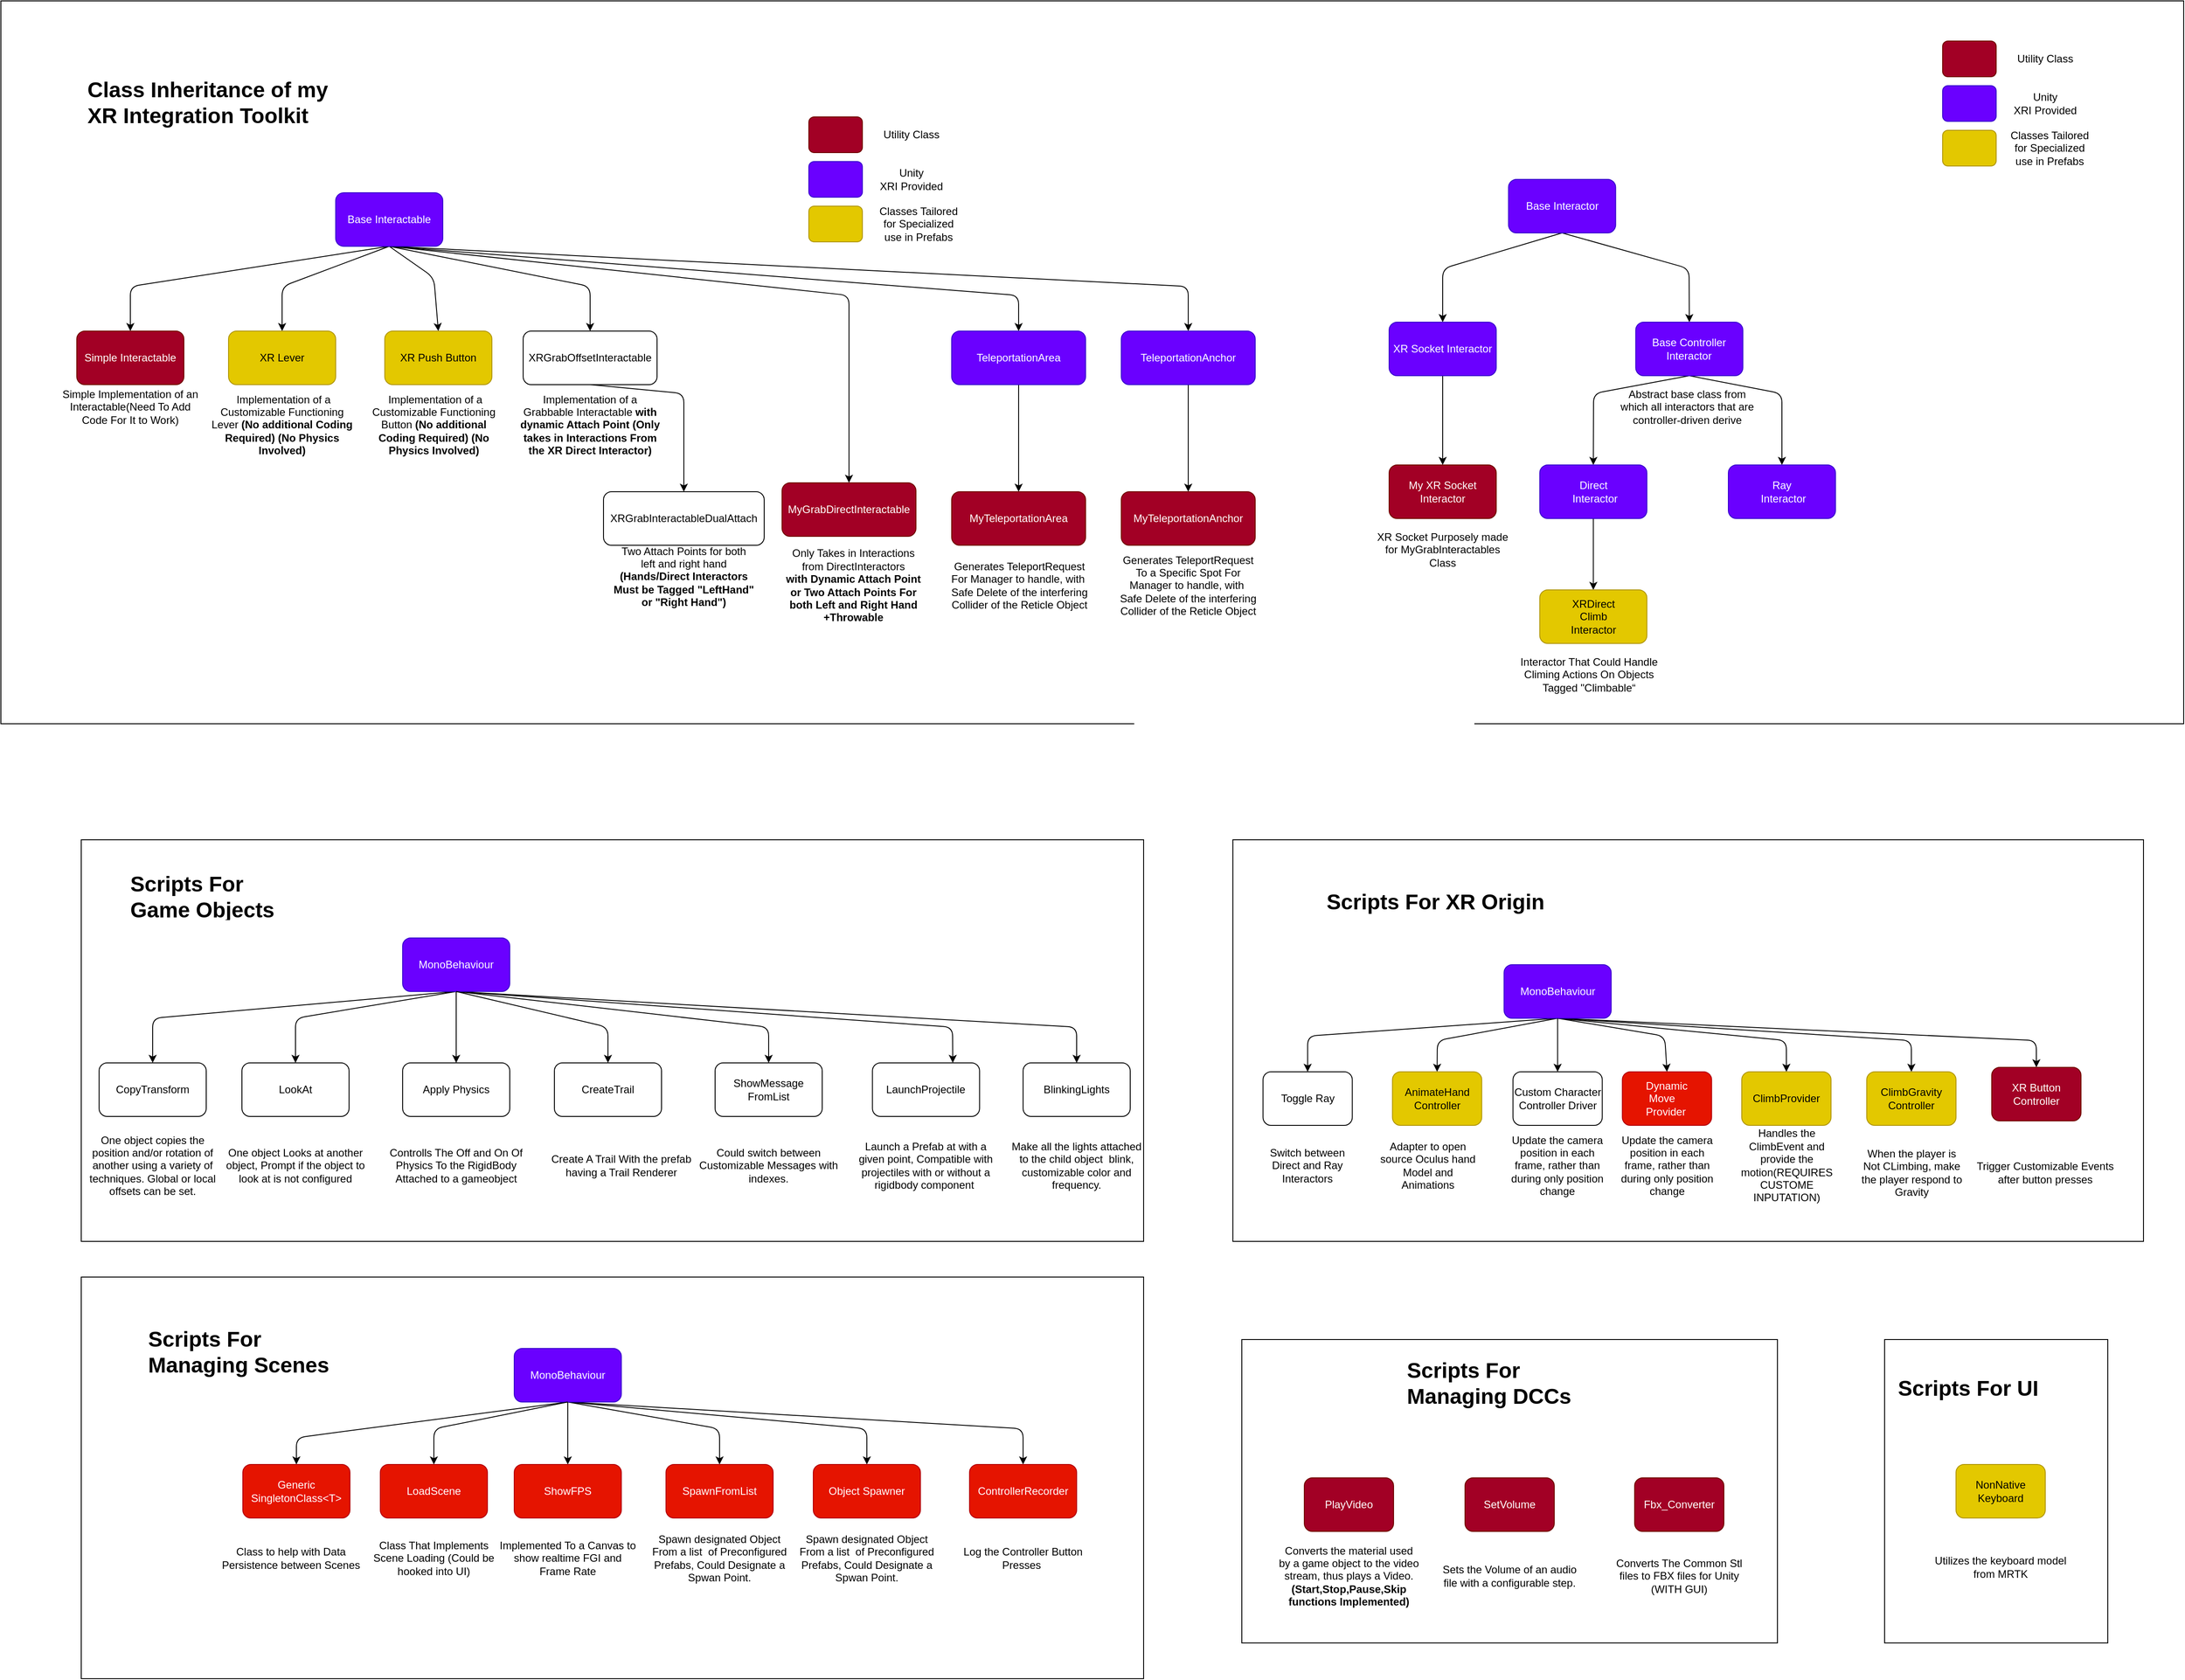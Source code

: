 <mxfile>
    <diagram id="oWx1CMlj1S1pF4CIYpkc" name="Page-1">
        <mxGraphModel dx="3370" dy="2310" grid="1" gridSize="10" guides="1" tooltips="1" connect="1" arrows="1" fold="1" page="1" pageScale="1" pageWidth="2500" pageHeight="2200" math="0" shadow="0">
            <root>
                <mxCell id="0"/>
                <mxCell id="1" parent="0"/>
                <mxCell id="169" value="" style="rounded=0;whiteSpace=wrap;html=1;glass=0;fillStyle=solid;strokeColor=default;fillColor=default;gradientColor=none;gradientDirection=north;" vertex="1" parent="1">
                    <mxGeometry x="130" y="1450" width="1190" height="450" as="geometry"/>
                </mxCell>
                <mxCell id="50" value="" style="rounded=0;whiteSpace=wrap;html=1;glass=0;fillStyle=solid;strokeColor=default;fillColor=default;gradientColor=none;gradientDirection=north;" parent="1" vertex="1">
                    <mxGeometry x="130" y="960" width="1190" height="450" as="geometry"/>
                </mxCell>
                <mxCell id="39" value="" style="rounded=0;whiteSpace=wrap;html=1;glass=0;fillStyle=solid;strokeColor=default;fillColor=default;gradientColor=none;gradientDirection=north;" parent="1" vertex="1">
                    <mxGeometry x="40" y="20" width="2445" height="810" as="geometry"/>
                </mxCell>
                <mxCell id="5" style="edgeStyle=none;html=1;exitX=0.5;exitY=1;exitDx=0;exitDy=0;entryX=0.5;entryY=0;entryDx=0;entryDy=0;" parent="1" source="2" target="3" edge="1">
                    <mxGeometry relative="1" as="geometry">
                        <Array as="points">
                            <mxPoint x="185" y="340"/>
                        </Array>
                    </mxGeometry>
                </mxCell>
                <mxCell id="8" style="edgeStyle=none;html=1;exitX=0.5;exitY=1;exitDx=0;exitDy=0;entryX=0.5;entryY=0;entryDx=0;entryDy=0;" parent="1" source="2" target="6" edge="1">
                    <mxGeometry relative="1" as="geometry">
                        <Array as="points">
                            <mxPoint x="525" y="330"/>
                        </Array>
                    </mxGeometry>
                </mxCell>
                <mxCell id="12" style="edgeStyle=none;html=1;exitX=0.5;exitY=1;exitDx=0;exitDy=0;entryX=0.5;entryY=0;entryDx=0;entryDy=0;" parent="1" source="2" target="9" edge="1">
                    <mxGeometry relative="1" as="geometry">
                        <Array as="points">
                            <mxPoint x="700" y="340"/>
                        </Array>
                    </mxGeometry>
                </mxCell>
                <mxCell id="17" style="edgeStyle=none;html=1;exitX=0.5;exitY=1;exitDx=0;exitDy=0;entryX=0.5;entryY=0;entryDx=0;entryDy=0;" parent="1" source="2" target="16" edge="1">
                    <mxGeometry relative="1" as="geometry">
                        <Array as="points">
                            <mxPoint x="990" y="350"/>
                        </Array>
                    </mxGeometry>
                </mxCell>
                <mxCell id="107" style="edgeStyle=none;html=1;exitX=0.5;exitY=1;exitDx=0;exitDy=0;entryX=0.5;entryY=0;entryDx=0;entryDy=0;" parent="1" source="2" target="106" edge="1">
                    <mxGeometry relative="1" as="geometry">
                        <Array as="points">
                            <mxPoint x="1180" y="350"/>
                        </Array>
                    </mxGeometry>
                </mxCell>
                <mxCell id="109" style="edgeStyle=none;html=1;exitX=0.5;exitY=1;exitDx=0;exitDy=0;entryX=0.5;entryY=0;entryDx=0;entryDy=0;" parent="1" source="2" target="108" edge="1">
                    <mxGeometry relative="1" as="geometry">
                        <Array as="points">
                            <mxPoint x="1370" y="340"/>
                        </Array>
                    </mxGeometry>
                </mxCell>
                <mxCell id="152" style="edgeStyle=none;html=1;exitX=0.5;exitY=1;exitDx=0;exitDy=0;entryX=0.5;entryY=0;entryDx=0;entryDy=0;" parent="1" source="2" target="150" edge="1">
                    <mxGeometry relative="1" as="geometry">
                        <Array as="points">
                            <mxPoint x="355" y="340"/>
                        </Array>
                    </mxGeometry>
                </mxCell>
                <mxCell id="2" value="Base Interactable" style="rounded=1;whiteSpace=wrap;html=1;fillColor=#6a00ff;fontColor=#ffffff;strokeColor=#3700CC;" parent="1" vertex="1">
                    <mxGeometry x="415" y="235" width="120" height="60" as="geometry"/>
                </mxCell>
                <mxCell id="3" value="Simple Interactable" style="rounded=1;whiteSpace=wrap;html=1;fillColor=#a20025;fontColor=#ffffff;strokeColor=#6F0000;" parent="1" vertex="1">
                    <mxGeometry x="125" y="390" width="120" height="60" as="geometry"/>
                </mxCell>
                <mxCell id="4" value="Simple Implementation of an Interactable(Need To Add Code For It to Work)" style="text;html=1;strokeColor=none;fillColor=none;align=center;verticalAlign=middle;whiteSpace=wrap;rounded=0;" parent="1" vertex="1">
                    <mxGeometry x="105" y="450" width="160" height="50" as="geometry"/>
                </mxCell>
                <mxCell id="6" value="XR Push Button" style="rounded=1;whiteSpace=wrap;html=1;fillColor=#e3c800;fontColor=#000000;strokeColor=#B09500;" parent="1" vertex="1">
                    <mxGeometry x="470" y="390" width="120" height="60" as="geometry"/>
                </mxCell>
                <mxCell id="7" value="&amp;nbsp;Implementation of a Customizable Functioning Button&lt;b&gt; (No additional Coding Required) (No Physics Involved)&lt;/b&gt;" style="text;html=1;strokeColor=none;fillColor=none;align=center;verticalAlign=middle;whiteSpace=wrap;rounded=0;" parent="1" vertex="1">
                    <mxGeometry x="445" y="470" width="160" height="50" as="geometry"/>
                </mxCell>
                <mxCell id="14" style="edgeStyle=none;html=1;exitX=0.5;exitY=1;exitDx=0;exitDy=0;entryX=0.5;entryY=0;entryDx=0;entryDy=0;" parent="1" source="9" target="13" edge="1">
                    <mxGeometry relative="1" as="geometry">
                        <Array as="points">
                            <mxPoint x="805" y="460"/>
                        </Array>
                    </mxGeometry>
                </mxCell>
                <mxCell id="9" value="XRGrabOffsetInteractable" style="rounded=1;whiteSpace=wrap;html=1;" parent="1" vertex="1">
                    <mxGeometry x="625" y="390" width="150" height="60" as="geometry"/>
                </mxCell>
                <mxCell id="10" value="Implementation of a Grabbable Interactable &lt;b&gt;with dynamic Attach Point (Only takes in Interactions From the XR Direct Interactor)&lt;/b&gt;" style="text;html=1;strokeColor=none;fillColor=none;align=center;verticalAlign=middle;whiteSpace=wrap;rounded=0;" parent="1" vertex="1">
                    <mxGeometry x="620" y="470" width="160" height="50" as="geometry"/>
                </mxCell>
                <mxCell id="13" value="XRGrabInteractableDualAttach" style="rounded=1;whiteSpace=wrap;html=1;" parent="1" vertex="1">
                    <mxGeometry x="715" y="570" width="180" height="60" as="geometry"/>
                </mxCell>
                <mxCell id="15" value="Two Attach Points for both left and right hand &lt;b&gt;(Hands/Direct Interactors Must be Tagged &quot;LeftHand&quot; or &quot;Right Hand&quot;)&lt;/b&gt;" style="text;html=1;strokeColor=none;fillColor=none;align=center;verticalAlign=middle;whiteSpace=wrap;rounded=0;" parent="1" vertex="1">
                    <mxGeometry x="725" y="640" width="160" height="50" as="geometry"/>
                </mxCell>
                <mxCell id="16" value="MyGrabDirectInteractable" style="rounded=1;whiteSpace=wrap;html=1;fillColor=#a20025;fontColor=#ffffff;strokeColor=#6F0000;" parent="1" vertex="1">
                    <mxGeometry x="915" y="560" width="150" height="60" as="geometry"/>
                </mxCell>
                <mxCell id="18" value="Only Takes in Interactions from DirectInteractors&lt;br&gt;&lt;b&gt;with Dynamic Attach Point or Two Attach Points For both Left and Right Hand +Throwable&lt;/b&gt;" style="text;html=1;strokeColor=none;fillColor=none;align=center;verticalAlign=middle;whiteSpace=wrap;rounded=0;" parent="1" vertex="1">
                    <mxGeometry x="915" y="650" width="160" height="50" as="geometry"/>
                </mxCell>
                <mxCell id="19" value="" style="rounded=1;whiteSpace=wrap;html=1;fillColor=#a20025;fontColor=#ffffff;strokeColor=#6F0000;" parent="1" vertex="1">
                    <mxGeometry x="945" y="150" width="60" height="40" as="geometry"/>
                </mxCell>
                <mxCell id="20" value="Utility Class" style="text;html=1;strokeColor=none;fillColor=none;align=center;verticalAlign=middle;whiteSpace=wrap;rounded=0;" parent="1" vertex="1">
                    <mxGeometry x="1015" y="155" width="90" height="30" as="geometry"/>
                </mxCell>
                <mxCell id="21" value="" style="rounded=1;whiteSpace=wrap;html=1;fillColor=#6a00ff;fontColor=#ffffff;strokeColor=#3700CC;" parent="1" vertex="1">
                    <mxGeometry x="945" y="200" width="60" height="40" as="geometry"/>
                </mxCell>
                <mxCell id="22" value="Unity&lt;br&gt;XRI Provided" style="text;html=1;strokeColor=none;fillColor=none;align=center;verticalAlign=middle;whiteSpace=wrap;rounded=0;glass=0;" parent="1" vertex="1">
                    <mxGeometry x="1015" y="205" width="90" height="30" as="geometry"/>
                </mxCell>
                <mxCell id="23" value="" style="rounded=1;whiteSpace=wrap;html=1;fillColor=#e3c800;fontColor=#000000;strokeColor=#B09500;" parent="1" vertex="1">
                    <mxGeometry x="945" y="250" width="60" height="40" as="geometry"/>
                </mxCell>
                <mxCell id="29" value="&lt;h1&gt;Class Inheritance of my XR Integration Toolkit&lt;/h1&gt;" style="text;html=1;strokeColor=none;fillColor=none;spacing=5;spacingTop=-20;whiteSpace=wrap;overflow=hidden;rounded=0;glass=0;fillStyle=solid;gradientColor=#454545;gradientDirection=north;" parent="1" vertex="1">
                    <mxGeometry x="131.5" y="100" width="298.5" height="70" as="geometry"/>
                </mxCell>
                <mxCell id="36" style="edgeStyle=none;html=1;exitX=0.5;exitY=1;exitDx=0;exitDy=0;entryX=0.5;entryY=0;entryDx=0;entryDy=0;" parent="1" source="31" target="32" edge="1">
                    <mxGeometry relative="1" as="geometry">
                        <Array as="points">
                            <mxPoint x="210" y="1160"/>
                        </Array>
                    </mxGeometry>
                </mxCell>
                <mxCell id="37" style="edgeStyle=none;html=1;exitX=0.5;exitY=1;exitDx=0;exitDy=0;entryX=0.5;entryY=0;entryDx=0;entryDy=0;" parent="1" source="31" target="34" edge="1">
                    <mxGeometry relative="1" as="geometry">
                        <Array as="points">
                            <mxPoint x="370" y="1160"/>
                        </Array>
                    </mxGeometry>
                </mxCell>
                <mxCell id="72" style="edgeStyle=none;html=1;exitX=0.5;exitY=1;exitDx=0;exitDy=0;entryX=0.5;entryY=0;entryDx=0;entryDy=0;" parent="1" source="31" target="70" edge="1">
                    <mxGeometry relative="1" as="geometry">
                        <Array as="points">
                            <mxPoint x="550" y="1170"/>
                        </Array>
                    </mxGeometry>
                </mxCell>
                <mxCell id="122" style="edgeStyle=none;html=1;exitX=0.5;exitY=1;exitDx=0;exitDy=0;entryX=0.5;entryY=0;entryDx=0;entryDy=0;" parent="1" source="31" target="121" edge="1">
                    <mxGeometry relative="1" as="geometry">
                        <Array as="points">
                            <mxPoint x="900" y="1170"/>
                        </Array>
                    </mxGeometry>
                </mxCell>
                <mxCell id="127" style="edgeStyle=none;html=1;exitX=0.5;exitY=1;exitDx=0;exitDy=0;entryX=0.75;entryY=0;entryDx=0;entryDy=0;" parent="1" source="31" target="125" edge="1">
                    <mxGeometry relative="1" as="geometry">
                        <Array as="points">
                            <mxPoint x="1106" y="1170"/>
                        </Array>
                    </mxGeometry>
                </mxCell>
                <mxCell id="147" style="edgeStyle=none;html=1;exitX=0.5;exitY=1;exitDx=0;exitDy=0;entryX=0.5;entryY=0;entryDx=0;entryDy=0;" parent="1" source="31" target="146" edge="1">
                    <mxGeometry relative="1" as="geometry">
                        <Array as="points">
                            <mxPoint x="1245" y="1170"/>
                        </Array>
                    </mxGeometry>
                </mxCell>
                <mxCell id="31" value="MonoBehaviour" style="rounded=1;whiteSpace=wrap;html=1;fillColor=#6a00ff;fontColor=#ffffff;strokeColor=#3700CC;" parent="1" vertex="1">
                    <mxGeometry x="490" y="1070" width="120" height="60" as="geometry"/>
                </mxCell>
                <mxCell id="32" value="CopyTransform" style="rounded=1;whiteSpace=wrap;html=1;glass=0;fillStyle=solid;strokeColor=default;fillColor=default;gradientColor=none;gradientDirection=north;" parent="1" vertex="1">
                    <mxGeometry x="150" y="1210" width="120" height="60" as="geometry"/>
                </mxCell>
                <mxCell id="33" value="One object copies the position and/or rotation of another using a variety of techniques. Global or local offsets can be set." style="text;html=1;strokeColor=none;fillColor=none;align=center;verticalAlign=middle;whiteSpace=wrap;rounded=0;" parent="1" vertex="1">
                    <mxGeometry x="130" y="1290" width="160" height="70" as="geometry"/>
                </mxCell>
                <mxCell id="34" value="LookAt" style="rounded=1;whiteSpace=wrap;html=1;glass=0;fillStyle=solid;strokeColor=default;fillColor=default;gradientColor=none;gradientDirection=north;" parent="1" vertex="1">
                    <mxGeometry x="310" y="1210" width="120" height="60" as="geometry"/>
                </mxCell>
                <mxCell id="35" value="One object Looks at another object, Prompt if the object to look at is not configured" style="text;html=1;strokeColor=none;fillColor=none;align=center;verticalAlign=middle;whiteSpace=wrap;rounded=0;" parent="1" vertex="1">
                    <mxGeometry x="290" y="1290" width="160" height="70" as="geometry"/>
                </mxCell>
                <mxCell id="38" value="&lt;h1&gt;Scripts For Game Objects&lt;/h1&gt;" style="text;html=1;strokeColor=none;fillColor=none;spacing=5;spacingTop=-20;whiteSpace=wrap;overflow=hidden;rounded=0;glass=0;fillStyle=solid;" parent="1" vertex="1">
                    <mxGeometry x="180" y="990" width="190" height="60" as="geometry"/>
                </mxCell>
                <mxCell id="40" value="" style="rounded=0;whiteSpace=wrap;html=1;glass=0;fillStyle=solid;strokeColor=default;fillColor=default;gradientColor=none;gradientDirection=north;" parent="1" vertex="1">
                    <mxGeometry x="1420" y="960" width="1020" height="450" as="geometry"/>
                </mxCell>
                <mxCell id="41" value="&lt;h1&gt;Scripts For XR Origin&lt;/h1&gt;" style="text;html=1;strokeColor=none;fillColor=none;spacing=5;spacingTop=-20;whiteSpace=wrap;overflow=hidden;rounded=0;glass=0;fillStyle=solid;" parent="1" vertex="1">
                    <mxGeometry x="1520" y="1010" width="290" height="60" as="geometry"/>
                </mxCell>
                <mxCell id="48" style="edgeStyle=none;html=1;exitX=0.5;exitY=1;exitDx=0;exitDy=0;entryX=0.5;entryY=0;entryDx=0;entryDy=0;" parent="1" source="42" target="43" edge="1">
                    <mxGeometry relative="1" as="geometry">
                        <Array as="points">
                            <mxPoint x="1503.75" y="1180"/>
                        </Array>
                    </mxGeometry>
                </mxCell>
                <mxCell id="49" style="edgeStyle=none;html=1;exitX=0.5;exitY=1;exitDx=0;exitDy=0;entryX=0.5;entryY=0;entryDx=0;entryDy=0;" parent="1" source="42" target="45" edge="1">
                    <mxGeometry relative="1" as="geometry">
                        <Array as="points">
                            <mxPoint x="1649" y="1185"/>
                        </Array>
                    </mxGeometry>
                </mxCell>
                <mxCell id="64" style="edgeStyle=none;html=1;exitX=0.5;exitY=1;exitDx=0;exitDy=0;entryX=0.5;entryY=0;entryDx=0;entryDy=0;fontColor=#FFFFFF;" parent="1" source="42" target="62" edge="1">
                    <mxGeometry relative="1" as="geometry">
                        <Array as="points">
                            <mxPoint x="1903.75" y="1180"/>
                        </Array>
                    </mxGeometry>
                </mxCell>
                <mxCell id="142" style="edgeStyle=none;html=1;exitX=0.5;exitY=1;exitDx=0;exitDy=0;entryX=0.5;entryY=0;entryDx=0;entryDy=0;" parent="1" source="42" target="140" edge="1">
                    <mxGeometry relative="1" as="geometry">
                        <Array as="points">
                            <mxPoint x="2040" y="1185"/>
                        </Array>
                    </mxGeometry>
                </mxCell>
                <mxCell id="145" style="edgeStyle=none;html=1;exitX=0.5;exitY=1;exitDx=0;exitDy=0;entryX=0.5;entryY=0;entryDx=0;entryDy=0;" parent="1" source="42" target="143" edge="1">
                    <mxGeometry relative="1" as="geometry">
                        <Array as="points">
                            <mxPoint x="2180" y="1185"/>
                        </Array>
                    </mxGeometry>
                </mxCell>
                <mxCell id="158" style="edgeStyle=none;html=1;exitX=0.5;exitY=1;exitDx=0;exitDy=0;entryX=0.5;entryY=0;entryDx=0;entryDy=0;" parent="1" source="42" target="155" edge="1">
                    <mxGeometry relative="1" as="geometry">
                        <Array as="points">
                            <mxPoint x="2320" y="1185"/>
                        </Array>
                    </mxGeometry>
                </mxCell>
                <mxCell id="42" value="MonoBehaviour" style="rounded=1;whiteSpace=wrap;html=1;fillColor=#6a00ff;fontColor=#ffffff;strokeColor=#3700CC;" parent="1" vertex="1">
                    <mxGeometry x="1723.75" y="1100" width="120" height="60" as="geometry"/>
                </mxCell>
                <mxCell id="43" value="Toggle Ray" style="rounded=1;whiteSpace=wrap;html=1;glass=0;fillStyle=solid;strokeColor=default;fillColor=default;gradientColor=none;gradientDirection=north;" parent="1" vertex="1">
                    <mxGeometry x="1453.75" y="1220" width="100" height="60" as="geometry"/>
                </mxCell>
                <mxCell id="44" value="Switch between Direct and Ray Interactors" style="text;html=1;strokeColor=none;fillColor=none;align=center;verticalAlign=middle;whiteSpace=wrap;rounded=0;" parent="1" vertex="1">
                    <mxGeometry x="1446.25" y="1290" width="115" height="70" as="geometry"/>
                </mxCell>
                <mxCell id="45" value="AnimateHand&lt;br&gt;Controller" style="rounded=1;whiteSpace=wrap;html=1;glass=0;fillStyle=solid;strokeColor=#B09500;fillColor=#e3c800;gradientDirection=north;fontColor=#000000;" parent="1" vertex="1">
                    <mxGeometry x="1598.75" y="1220" width="100" height="60" as="geometry"/>
                </mxCell>
                <mxCell id="47" value="Adapter to open source Oculus hand&lt;br&gt;Model and Animations" style="text;html=1;strokeColor=none;fillColor=none;align=center;verticalAlign=middle;whiteSpace=wrap;rounded=0;" parent="1" vertex="1">
                    <mxGeometry x="1581.25" y="1290" width="115" height="70" as="geometry"/>
                </mxCell>
                <mxCell id="51" value="&lt;h1&gt;Scripts For Managing Scenes&lt;/h1&gt;" style="text;html=1;strokeColor=none;fillColor=none;spacing=5;spacingTop=-20;whiteSpace=wrap;overflow=hidden;rounded=0;glass=0;fillStyle=solid;" parent="1" vertex="1">
                    <mxGeometry x="200" y="1500" width="250" height="70" as="geometry"/>
                </mxCell>
                <mxCell id="55" style="edgeStyle=none;html=1;exitX=0.5;exitY=1;exitDx=0;exitDy=0;entryX=0.5;entryY=0;entryDx=0;entryDy=0;" parent="1" source="52" target="53" edge="1">
                    <mxGeometry relative="1" as="geometry">
                        <Array as="points">
                            <mxPoint x="371" y="1630"/>
                        </Array>
                    </mxGeometry>
                </mxCell>
                <mxCell id="89" style="edgeStyle=none;html=1;exitX=0.5;exitY=1;exitDx=0;exitDy=0;entryX=0.5;entryY=0;entryDx=0;entryDy=0;" parent="1" source="52" target="87" edge="1">
                    <mxGeometry relative="1" as="geometry">
                        <Array as="points">
                            <mxPoint x="675" y="1620"/>
                        </Array>
                    </mxGeometry>
                </mxCell>
                <mxCell id="119" style="edgeStyle=none;html=1;exitX=0.5;exitY=1;exitDx=0;exitDy=0;entryX=0.5;entryY=0;entryDx=0;entryDy=0;" parent="1" source="52" target="117" edge="1">
                    <mxGeometry relative="1" as="geometry">
                        <Array as="points">
                            <mxPoint x="845" y="1620"/>
                        </Array>
                    </mxGeometry>
                </mxCell>
                <mxCell id="138" style="edgeStyle=none;html=1;exitX=0.5;exitY=1;exitDx=0;exitDy=0;entryX=0.5;entryY=0;entryDx=0;entryDy=0;" parent="1" source="52" target="137" edge="1">
                    <mxGeometry relative="1" as="geometry">
                        <Array as="points">
                            <mxPoint x="1010" y="1620"/>
                        </Array>
                    </mxGeometry>
                </mxCell>
                <mxCell id="160" style="edgeStyle=none;html=1;exitX=0.5;exitY=1;exitDx=0;exitDy=0;entryX=0.5;entryY=0;entryDx=0;entryDy=0;" parent="1" source="52" target="159" edge="1">
                    <mxGeometry relative="1" as="geometry">
                        <Array as="points">
                            <mxPoint x="1185" y="1620"/>
                        </Array>
                    </mxGeometry>
                </mxCell>
                <mxCell id="52" value="MonoBehaviour" style="rounded=1;whiteSpace=wrap;html=1;fillColor=#6a00ff;fontColor=#ffffff;strokeColor=#3700CC;" parent="1" vertex="1">
                    <mxGeometry x="615" y="1530" width="120" height="60" as="geometry"/>
                </mxCell>
                <mxCell id="53" value="Generic&lt;br&gt;SingletonClass&amp;lt;T&amp;gt;" style="rounded=1;whiteSpace=wrap;html=1;glass=0;fillStyle=solid;strokeColor=#B20000;fillColor=#e51400;gradientDirection=north;fontColor=#ffffff;" parent="1" vertex="1">
                    <mxGeometry x="311" y="1660" width="120" height="60" as="geometry"/>
                </mxCell>
                <mxCell id="54" value="Class to help with Data Persistence between Scenes" style="text;html=1;strokeColor=none;fillColor=none;align=center;verticalAlign=middle;whiteSpace=wrap;rounded=0;" parent="1" vertex="1">
                    <mxGeometry x="285" y="1730" width="160" height="70" as="geometry"/>
                </mxCell>
                <mxCell id="59" style="edgeStyle=none;html=1;entryX=0.5;entryY=0;entryDx=0;entryDy=0;exitX=0.5;exitY=1;exitDx=0;exitDy=0;" parent="1" source="42" edge="1">
                    <mxGeometry relative="1" as="geometry">
                        <mxPoint x="1653.75" y="1160" as="sourcePoint"/>
                        <mxPoint x="1783.75" y="1220.0" as="targetPoint"/>
                        <Array as="points">
                            <mxPoint x="1783.75" y="1180"/>
                        </Array>
                    </mxGeometry>
                </mxCell>
                <mxCell id="61" value="Update the camera position in each frame, rather than during only position change" style="text;html=1;strokeColor=none;fillColor=none;align=center;verticalAlign=middle;whiteSpace=wrap;rounded=0;" parent="1" vertex="1">
                    <mxGeometry x="1726.25" y="1290" width="115" height="70" as="geometry"/>
                </mxCell>
                <mxCell id="62" value="&lt;div style=&quot;text-align: left;&quot;&gt;&lt;span style=&quot;background-color: initial;&quot;&gt;&lt;font color=&quot;#ffffff&quot;&gt;Dynamic&lt;/font&gt;&lt;/span&gt;&lt;/div&gt;&lt;div style=&quot;text-align: left;&quot;&gt;&lt;span style=&quot;background-color: initial;&quot;&gt;&lt;font color=&quot;#ffffff&quot;&gt;&amp;nbsp;Move&amp;nbsp;&lt;/font&gt;&lt;/span&gt;&lt;/div&gt;&lt;div style=&quot;text-align: left;&quot;&gt;&lt;span style=&quot;background-color: initial;&quot;&gt;&lt;font color=&quot;#ffffff&quot;&gt;Provider&lt;/font&gt;&lt;/span&gt;&lt;/div&gt;" style="rounded=1;whiteSpace=wrap;html=1;glass=0;fillStyle=solid;strokeColor=#B20000;fillColor=#e51400;gradientDirection=north;fontColor=#ffffff;" parent="1" vertex="1">
                    <mxGeometry x="1856.25" y="1220" width="100" height="60" as="geometry"/>
                </mxCell>
                <mxCell id="63" value="Update the camera position in each frame, rather than during only position change" style="text;html=1;strokeColor=none;fillColor=none;align=center;verticalAlign=middle;whiteSpace=wrap;rounded=0;" parent="1" vertex="1">
                    <mxGeometry x="1848.75" y="1290" width="115" height="70" as="geometry"/>
                </mxCell>
                <mxCell id="65" value="Custom Character&lt;br&gt;Controller Driver" style="rounded=1;whiteSpace=wrap;html=1;glass=0;fillStyle=solid;strokeColor=default;fillColor=default;gradientColor=none;gradientDirection=north;" parent="1" vertex="1">
                    <mxGeometry x="1733.75" y="1220" width="100" height="60" as="geometry"/>
                </mxCell>
                <mxCell id="67" value="LoadScene" style="rounded=1;whiteSpace=wrap;html=1;glass=0;fillStyle=solid;strokeColor=#B20000;fillColor=#e51400;gradientDirection=north;fontColor=#ffffff;" parent="1" vertex="1">
                    <mxGeometry x="465" y="1660" width="120" height="60" as="geometry"/>
                </mxCell>
                <mxCell id="68" style="edgeStyle=none;html=1;exitX=0.5;exitY=1;exitDx=0;exitDy=0;entryX=0.5;entryY=0;entryDx=0;entryDy=0;" parent="1" source="52" target="67" edge="1">
                    <mxGeometry relative="1" as="geometry">
                        <Array as="points">
                            <mxPoint x="525" y="1620"/>
                        </Array>
                        <mxPoint x="355" y="1610" as="sourcePoint"/>
                        <mxPoint x="255" y="1670" as="targetPoint"/>
                    </mxGeometry>
                </mxCell>
                <mxCell id="69" value="Class That Implements Scene Loading (Could be hooked into UI)" style="text;html=1;strokeColor=none;fillColor=none;align=center;verticalAlign=middle;whiteSpace=wrap;rounded=0;" parent="1" vertex="1">
                    <mxGeometry x="445" y="1730" width="160" height="70" as="geometry"/>
                </mxCell>
                <mxCell id="70" value="Apply Physics" style="rounded=1;whiteSpace=wrap;html=1;glass=0;fillStyle=solid;strokeColor=default;fillColor=default;gradientColor=none;gradientDirection=north;" parent="1" vertex="1">
                    <mxGeometry x="490" y="1210" width="120" height="60" as="geometry"/>
                </mxCell>
                <mxCell id="73" value="Controlls The Off and On Of Physics To the RigidBody Attached to a gameobject" style="text;html=1;strokeColor=none;fillColor=none;align=center;verticalAlign=middle;whiteSpace=wrap;rounded=0;" parent="1" vertex="1">
                    <mxGeometry x="470.0" y="1290" width="160" height="70" as="geometry"/>
                </mxCell>
                <mxCell id="74" value="CreateTrail" style="rounded=1;whiteSpace=wrap;html=1;glass=0;fillStyle=solid;strokeColor=default;fillColor=default;gradientColor=none;gradientDirection=north;" parent="1" vertex="1">
                    <mxGeometry x="660" y="1210" width="120" height="60" as="geometry"/>
                </mxCell>
                <mxCell id="75" value="Create A Trail With the prefab having a Trail Renderer" style="text;html=1;strokeColor=none;fillColor=none;align=center;verticalAlign=middle;whiteSpace=wrap;rounded=0;" parent="1" vertex="1">
                    <mxGeometry x="655.0" y="1290" width="160" height="70" as="geometry"/>
                </mxCell>
                <mxCell id="76" style="edgeStyle=none;html=1;exitX=0.5;exitY=1;exitDx=0;exitDy=0;entryX=0.5;entryY=0;entryDx=0;entryDy=0;" parent="1" source="31" target="74" edge="1">
                    <mxGeometry relative="1" as="geometry">
                        <mxPoint x="300" y="1150" as="sourcePoint"/>
                        <mxPoint x="560" y="1220" as="targetPoint"/>
                        <Array as="points">
                            <mxPoint x="720" y="1170"/>
                        </Array>
                    </mxGeometry>
                </mxCell>
                <mxCell id="87" value="ShowFPS" style="rounded=1;whiteSpace=wrap;html=1;glass=0;fillStyle=solid;strokeColor=#B20000;fillColor=#e51400;gradientDirection=north;fontColor=#ffffff;" parent="1" vertex="1">
                    <mxGeometry x="615" y="1660" width="120" height="60" as="geometry"/>
                </mxCell>
                <mxCell id="88" value="Implemented To a Canvas to show realtime FGI and Frame Rate" style="text;html=1;strokeColor=none;fillColor=none;align=center;verticalAlign=middle;whiteSpace=wrap;rounded=0;" parent="1" vertex="1">
                    <mxGeometry x="595" y="1730" width="160" height="70" as="geometry"/>
                </mxCell>
                <mxCell id="92" style="edgeStyle=none;html=1;exitX=0.5;exitY=1;exitDx=0;exitDy=0;entryX=0.5;entryY=0;entryDx=0;entryDy=0;" parent="1" source="90" target="91" edge="1">
                    <mxGeometry relative="1" as="geometry">
                        <Array as="points">
                            <mxPoint x="1655" y="320"/>
                        </Array>
                    </mxGeometry>
                </mxCell>
                <mxCell id="96" style="edgeStyle=none;html=1;exitX=0.5;exitY=1;exitDx=0;exitDy=0;" parent="1" source="90" edge="1">
                    <mxGeometry relative="1" as="geometry">
                        <mxPoint x="1931.286" y="380" as="targetPoint"/>
                        <Array as="points">
                            <mxPoint x="1931" y="320"/>
                        </Array>
                    </mxGeometry>
                </mxCell>
                <mxCell id="90" value="Base Interactor" style="rounded=1;whiteSpace=wrap;html=1;fillColor=#6a00ff;fontColor=#ffffff;strokeColor=#3700CC;" parent="1" vertex="1">
                    <mxGeometry x="1728.75" y="220" width="120" height="60" as="geometry"/>
                </mxCell>
                <mxCell id="95" style="edgeStyle=none;html=1;exitX=0.5;exitY=1;exitDx=0;exitDy=0;entryX=0.5;entryY=0;entryDx=0;entryDy=0;" parent="1" source="91" target="94" edge="1">
                    <mxGeometry relative="1" as="geometry"/>
                </mxCell>
                <mxCell id="91" value="XR Socket Interactor" style="rounded=1;whiteSpace=wrap;html=1;fillColor=#6a00ff;fontColor=#ffffff;strokeColor=#3700CC;" parent="1" vertex="1">
                    <mxGeometry x="1595" y="380" width="120" height="60" as="geometry"/>
                </mxCell>
                <mxCell id="93" value="XR Socket Purposely made for MyGrabInteractables Class" style="text;html=1;strokeColor=none;fillColor=none;align=center;verticalAlign=middle;whiteSpace=wrap;rounded=0;" parent="1" vertex="1">
                    <mxGeometry x="1575" y="610" width="160" height="50" as="geometry"/>
                </mxCell>
                <mxCell id="94" value="My XR Socket Interactor" style="rounded=1;whiteSpace=wrap;html=1;fillColor=#a20025;fontColor=#ffffff;strokeColor=#6F0000;" parent="1" vertex="1">
                    <mxGeometry x="1595" y="540" width="120" height="60" as="geometry"/>
                </mxCell>
                <mxCell id="101" style="edgeStyle=none;html=1;exitX=0.5;exitY=1;exitDx=0;exitDy=0;entryX=0.5;entryY=0;entryDx=0;entryDy=0;" parent="1" source="97" target="99" edge="1">
                    <mxGeometry relative="1" as="geometry">
                        <Array as="points">
                            <mxPoint x="1824" y="460"/>
                        </Array>
                    </mxGeometry>
                </mxCell>
                <mxCell id="102" style="edgeStyle=none;html=1;exitX=0.5;exitY=1;exitDx=0;exitDy=0;entryX=0.5;entryY=0;entryDx=0;entryDy=0;" parent="1" source="97" target="100" edge="1">
                    <mxGeometry relative="1" as="geometry">
                        <Array as="points">
                            <mxPoint x="2035" y="460"/>
                        </Array>
                    </mxGeometry>
                </mxCell>
                <mxCell id="97" value="Base Controller Interactor" style="rounded=1;whiteSpace=wrap;html=1;fillColor=#6a00ff;fontColor=#ffffff;strokeColor=#3700CC;" parent="1" vertex="1">
                    <mxGeometry x="1871.25" y="380" width="120" height="60" as="geometry"/>
                </mxCell>
                <mxCell id="98" value="Abstract base class from which all interactors that are controller-driven derive" style="text;html=1;strokeColor=none;fillColor=none;align=center;verticalAlign=middle;whiteSpace=wrap;rounded=0;" parent="1" vertex="1">
                    <mxGeometry x="1848.75" y="450" width="160" height="50" as="geometry"/>
                </mxCell>
                <mxCell id="104" style="edgeStyle=none;html=1;exitX=0.5;exitY=1;exitDx=0;exitDy=0;entryX=0.5;entryY=0;entryDx=0;entryDy=0;" parent="1" source="99" target="103" edge="1">
                    <mxGeometry relative="1" as="geometry"/>
                </mxCell>
                <mxCell id="99" value="Direct&lt;br&gt;&amp;nbsp;Interactor" style="rounded=1;whiteSpace=wrap;html=1;fillColor=#6a00ff;fontColor=#ffffff;strokeColor=#3700CC;" parent="1" vertex="1">
                    <mxGeometry x="1763.75" y="540" width="120" height="60" as="geometry"/>
                </mxCell>
                <mxCell id="100" value="Ray&lt;br&gt;&amp;nbsp;Interactor" style="rounded=1;whiteSpace=wrap;html=1;fillColor=#6a00ff;fontColor=#ffffff;strokeColor=#3700CC;" parent="1" vertex="1">
                    <mxGeometry x="1975" y="540" width="120" height="60" as="geometry"/>
                </mxCell>
                <mxCell id="103" value="XRDirect&lt;br&gt;Climb&lt;br&gt;Interactor" style="rounded=1;whiteSpace=wrap;html=1;fillColor=#e3c800;fontColor=#000000;strokeColor=#B09500;" parent="1" vertex="1">
                    <mxGeometry x="1763.75" y="680" width="120" height="60" as="geometry"/>
                </mxCell>
                <mxCell id="105" value="Interactor That Could Handle Climing Actions On Objects Tagged &quot;Climbable“" style="text;html=1;strokeColor=none;fillColor=none;align=center;verticalAlign=middle;whiteSpace=wrap;rounded=0;" parent="1" vertex="1">
                    <mxGeometry x="1738.75" y="740" width="160" height="70" as="geometry"/>
                </mxCell>
                <mxCell id="113" style="edgeStyle=none;html=1;exitX=0.5;exitY=1;exitDx=0;exitDy=0;" parent="1" source="106" target="111" edge="1">
                    <mxGeometry relative="1" as="geometry"/>
                </mxCell>
                <mxCell id="106" value="TeleportationArea" style="rounded=1;whiteSpace=wrap;html=1;fillColor=#6a00ff;fontColor=#ffffff;strokeColor=#3700CC;" parent="1" vertex="1">
                    <mxGeometry x="1105" y="390" width="150" height="60" as="geometry"/>
                </mxCell>
                <mxCell id="114" style="edgeStyle=none;html=1;exitX=0.5;exitY=1;exitDx=0;exitDy=0;entryX=0.5;entryY=0;entryDx=0;entryDy=0;" parent="1" source="108" target="112" edge="1">
                    <mxGeometry relative="1" as="geometry"/>
                </mxCell>
                <mxCell id="108" value="TeleportationAnchor" style="rounded=1;whiteSpace=wrap;html=1;fillColor=#6a00ff;fontColor=#ffffff;strokeColor=#3700CC;" parent="1" vertex="1">
                    <mxGeometry x="1295" y="390" width="150" height="60" as="geometry"/>
                </mxCell>
                <mxCell id="111" value="MyTeleportationArea" style="rounded=1;whiteSpace=wrap;html=1;fillColor=#a20025;fontColor=#ffffff;strokeColor=#6F0000;" parent="1" vertex="1">
                    <mxGeometry x="1105" y="570" width="150" height="60" as="geometry"/>
                </mxCell>
                <mxCell id="112" value="MyTeleportationAnchor" style="rounded=1;whiteSpace=wrap;html=1;fillColor=#a20025;fontColor=#ffffff;strokeColor=#6F0000;" parent="1" vertex="1">
                    <mxGeometry x="1295" y="570" width="150" height="60" as="geometry"/>
                </mxCell>
                <mxCell id="115" value="Generates TeleportRequest For Manager to handle, with&amp;nbsp; Safe Delete of the interfering Collider of the Reticle Object" style="text;html=1;strokeColor=none;fillColor=none;align=center;verticalAlign=middle;whiteSpace=wrap;rounded=0;" parent="1" vertex="1">
                    <mxGeometry x="1101.25" y="650" width="160" height="50" as="geometry"/>
                </mxCell>
                <mxCell id="116" value="Generates TeleportRequest To a Specific Spot For Manager to handle, with&amp;nbsp; Safe Delete of the interfering Collider of the Reticle Object" style="text;html=1;strokeColor=none;fillColor=none;align=center;verticalAlign=middle;whiteSpace=wrap;rounded=0;" parent="1" vertex="1">
                    <mxGeometry x="1290" y="650" width="160" height="50" as="geometry"/>
                </mxCell>
                <mxCell id="117" value="SpawnFromList" style="rounded=1;whiteSpace=wrap;html=1;glass=0;fillStyle=solid;strokeColor=#B20000;fillColor=#e51400;gradientDirection=north;fontColor=#ffffff;" parent="1" vertex="1">
                    <mxGeometry x="785" y="1660" width="120" height="60" as="geometry"/>
                </mxCell>
                <mxCell id="120" value="Spawn designated Object From a list&amp;nbsp; of Preconfigured Prefabs, Could Designate a Spwan Point." style="text;html=1;strokeColor=none;fillColor=none;align=center;verticalAlign=middle;whiteSpace=wrap;rounded=0;" parent="1" vertex="1">
                    <mxGeometry x="765" y="1730" width="160" height="70" as="geometry"/>
                </mxCell>
                <mxCell id="121" value="ShowMessage&lt;br&gt;FromList" style="rounded=1;whiteSpace=wrap;html=1;glass=0;fillStyle=solid;strokeColor=default;fillColor=default;gradientColor=none;gradientDirection=north;" parent="1" vertex="1">
                    <mxGeometry x="840" y="1210" width="120" height="60" as="geometry"/>
                </mxCell>
                <mxCell id="123" value="Could switch between Customizable Messages with indexes." style="text;html=1;strokeColor=none;fillColor=none;align=center;verticalAlign=middle;whiteSpace=wrap;rounded=0;" parent="1" vertex="1">
                    <mxGeometry x="820.0" y="1290" width="160" height="70" as="geometry"/>
                </mxCell>
                <mxCell id="125" value="LaunchProjectile" style="rounded=1;whiteSpace=wrap;html=1;glass=0;fillStyle=solid;strokeColor=default;fillColor=default;gradientColor=none;gradientDirection=north;" parent="1" vertex="1">
                    <mxGeometry x="1016.25" y="1210" width="120" height="60" as="geometry"/>
                </mxCell>
                <mxCell id="126" value="Launch a Prefab at with a given point, Compatible with projectiles with or without a rigidbody component&amp;nbsp;" style="text;html=1;strokeColor=none;fillColor=none;align=center;verticalAlign=middle;whiteSpace=wrap;rounded=0;" parent="1" vertex="1">
                    <mxGeometry x="996.25" y="1290" width="160" height="70" as="geometry"/>
                </mxCell>
                <mxCell id="128" value="" style="rounded=0;whiteSpace=wrap;html=1;glass=0;fillStyle=solid;strokeColor=default;fillColor=default;gradientColor=none;gradientDirection=north;" parent="1" vertex="1">
                    <mxGeometry x="1430" y="1520" width="600" height="340" as="geometry"/>
                </mxCell>
                <mxCell id="131" value="&lt;h1&gt;Scripts For Managing DCCs&lt;/h1&gt;" style="text;html=1;strokeColor=none;fillColor=none;spacing=5;spacingTop=-20;whiteSpace=wrap;overflow=hidden;rounded=0;glass=0;fillStyle=solid;" parent="1" vertex="1">
                    <mxGeometry x="1610" y="1535" width="240" height="75" as="geometry"/>
                </mxCell>
                <mxCell id="133" value="PlayVideo" style="rounded=1;whiteSpace=wrap;html=1;glass=0;fillStyle=solid;strokeColor=#6F0000;fillColor=#a20025;gradientDirection=north;fontColor=#ffffff;" parent="1" vertex="1">
                    <mxGeometry x="1500" y="1675" width="100" height="60" as="geometry"/>
                </mxCell>
                <mxCell id="134" value="Converts the material used by a game object to the video stream, thus plays a Video. &lt;b&gt;(Start,Stop,Pause,Skip functions Implemented)&lt;/b&gt;" style="text;html=1;strokeColor=none;fillColor=none;align=center;verticalAlign=middle;whiteSpace=wrap;rounded=0;" parent="1" vertex="1">
                    <mxGeometry x="1470" y="1760" width="160" height="50" as="geometry"/>
                </mxCell>
                <mxCell id="135" value="SetVolume" style="rounded=1;whiteSpace=wrap;html=1;glass=0;fillStyle=solid;strokeColor=#6F0000;fillColor=#a20025;gradientDirection=north;fontColor=#ffffff;" parent="1" vertex="1">
                    <mxGeometry x="1680" y="1675" width="100" height="60" as="geometry"/>
                </mxCell>
                <mxCell id="136" value="Sets the Volume of an audio file with a configurable step." style="text;html=1;strokeColor=none;fillColor=none;align=center;verticalAlign=middle;whiteSpace=wrap;rounded=0;" parent="1" vertex="1">
                    <mxGeometry x="1650" y="1760" width="160" height="50" as="geometry"/>
                </mxCell>
                <mxCell id="137" value="Object Spawner" style="rounded=1;whiteSpace=wrap;html=1;glass=0;fillStyle=solid;strokeColor=#B20000;fillColor=#e51400;gradientDirection=north;fontColor=#ffffff;" parent="1" vertex="1">
                    <mxGeometry x="950" y="1660" width="120" height="60" as="geometry"/>
                </mxCell>
                <mxCell id="139" value="Spawn designated Object From a list&amp;nbsp; of Preconfigured Prefabs, Could Designate a Spwan Point." style="text;html=1;strokeColor=none;fillColor=none;align=center;verticalAlign=middle;whiteSpace=wrap;rounded=0;" parent="1" vertex="1">
                    <mxGeometry x="930" y="1730" width="160" height="70" as="geometry"/>
                </mxCell>
                <mxCell id="140" value="ClimbProvider" style="rounded=1;whiteSpace=wrap;html=1;glass=0;fillStyle=solid;strokeColor=#B09500;fillColor=#e3c800;gradientDirection=north;fontColor=#000000;" parent="1" vertex="1">
                    <mxGeometry x="1990" y="1220" width="100" height="60" as="geometry"/>
                </mxCell>
                <mxCell id="141" value="Handles the ClimbEvent and provide the motion(REQUIRES CUSTOME INPUTATION)" style="text;html=1;strokeColor=none;fillColor=none;align=center;verticalAlign=middle;whiteSpace=wrap;rounded=0;" parent="1" vertex="1">
                    <mxGeometry x="1982.5" y="1290" width="115" height="70" as="geometry"/>
                </mxCell>
                <mxCell id="143" value="ClimbGravity&lt;br&gt;Controller" style="rounded=1;whiteSpace=wrap;html=1;glass=0;fillStyle=solid;strokeColor=#B09500;fillColor=#e3c800;gradientDirection=north;fontColor=#000000;" parent="1" vertex="1">
                    <mxGeometry x="2130" y="1220" width="100" height="60" as="geometry"/>
                </mxCell>
                <mxCell id="144" value="When the player is Not CLimbing, make the player respond to Gravity" style="text;html=1;strokeColor=none;fillColor=none;align=center;verticalAlign=middle;whiteSpace=wrap;rounded=0;" parent="1" vertex="1">
                    <mxGeometry x="2122.5" y="1290" width="115" height="85" as="geometry"/>
                </mxCell>
                <mxCell id="146" value="BlinkingLights" style="rounded=1;whiteSpace=wrap;html=1;glass=0;fillStyle=solid;strokeColor=default;fillColor=default;gradientColor=none;gradientDirection=north;" parent="1" vertex="1">
                    <mxGeometry x="1185" y="1210" width="120" height="60" as="geometry"/>
                </mxCell>
                <mxCell id="149" value="Make all the lights attached to the child object&amp;nbsp; blink, customizable color and frequency." style="text;html=1;strokeColor=none;fillColor=none;align=center;verticalAlign=middle;whiteSpace=wrap;rounded=0;" parent="1" vertex="1">
                    <mxGeometry x="1165" y="1290" width="160" height="70" as="geometry"/>
                </mxCell>
                <mxCell id="150" value="XR Lever" style="rounded=1;whiteSpace=wrap;html=1;fillColor=#e3c800;fontColor=#000000;strokeColor=#B09500;" parent="1" vertex="1">
                    <mxGeometry x="295" y="390" width="120" height="60" as="geometry"/>
                </mxCell>
                <mxCell id="151" value="&amp;nbsp;Implementation of a Customizable Functioning Lever&lt;b&gt; (No additional Coding Required) (No Physics Involved)&lt;/b&gt;" style="text;html=1;strokeColor=none;fillColor=none;align=center;verticalAlign=middle;whiteSpace=wrap;rounded=0;" parent="1" vertex="1">
                    <mxGeometry x="275" y="470" width="160" height="50" as="geometry"/>
                </mxCell>
                <mxCell id="155" value="XR Button Controller" style="rounded=1;whiteSpace=wrap;html=1;glass=0;fillStyle=solid;strokeColor=#6F0000;fillColor=#a20025;gradientDirection=north;fontColor=#ffffff;" parent="1" vertex="1">
                    <mxGeometry x="2270" y="1215" width="100" height="60" as="geometry"/>
                </mxCell>
                <mxCell id="156" value="Trigger Customizable Events after button presses" style="text;html=1;strokeColor=none;fillColor=none;align=center;verticalAlign=middle;whiteSpace=wrap;rounded=0;" parent="1" vertex="1">
                    <mxGeometry x="2250" y="1307.5" width="160" height="50" as="geometry"/>
                </mxCell>
                <mxCell id="159" value="ControllerRecorder" style="rounded=1;whiteSpace=wrap;html=1;glass=0;fillStyle=solid;strokeColor=#B20000;fillColor=#e51400;gradientDirection=north;fontColor=#ffffff;" parent="1" vertex="1">
                    <mxGeometry x="1125" y="1660" width="120" height="60" as="geometry"/>
                </mxCell>
                <mxCell id="161" value="Log the Controller Button Presses&amp;nbsp;" style="text;html=1;strokeColor=none;fillColor=none;align=center;verticalAlign=middle;whiteSpace=wrap;rounded=0;" parent="1" vertex="1">
                    <mxGeometry x="1105" y="1730" width="160" height="70" as="geometry"/>
                </mxCell>
                <mxCell id="162" value="" style="rounded=0;whiteSpace=wrap;html=1;glass=0;fillStyle=solid;strokeColor=default;fillColor=default;gradientColor=none;gradientDirection=north;" parent="1" vertex="1">
                    <mxGeometry x="2150" y="1520" width="250" height="340" as="geometry"/>
                </mxCell>
                <mxCell id="163" value="&lt;h1&gt;Scripts For UI&lt;/h1&gt;&lt;div&gt;&lt;br&gt;&lt;/div&gt;" style="text;html=1;strokeColor=none;fillColor=none;spacing=5;spacingTop=-20;whiteSpace=wrap;overflow=hidden;rounded=0;glass=0;fillStyle=solid;" parent="1" vertex="1">
                    <mxGeometry x="2160" y="1555" width="240" height="75" as="geometry"/>
                </mxCell>
                <mxCell id="164" value="NonNative&lt;br&gt;Keyboard" style="rounded=1;whiteSpace=wrap;html=1;glass=0;fillStyle=solid;strokeColor=#B09500;fillColor=#e3c800;gradientDirection=north;fontColor=#000000;" parent="1" vertex="1">
                    <mxGeometry x="2230" y="1660" width="100" height="60" as="geometry"/>
                </mxCell>
                <mxCell id="165" value="Utilizes the keyboard model from MRTK" style="text;html=1;strokeColor=none;fillColor=none;align=center;verticalAlign=middle;whiteSpace=wrap;rounded=0;" parent="1" vertex="1">
                    <mxGeometry x="2200" y="1750" width="160" height="50" as="geometry"/>
                </mxCell>
                <mxCell id="166" value="Fbx_Converter" style="rounded=1;whiteSpace=wrap;html=1;glass=0;fillStyle=solid;strokeColor=#6F0000;fillColor=#a20025;gradientDirection=north;fontColor=#ffffff;" vertex="1" parent="1">
                    <mxGeometry x="1870" y="1675" width="100" height="60" as="geometry"/>
                </mxCell>
                <mxCell id="168" value="Converts The Common Stl files to FBX files for Unity&lt;br&gt;(WITH GUI)" style="text;html=1;strokeColor=none;fillColor=none;align=center;verticalAlign=middle;whiteSpace=wrap;rounded=0;" vertex="1" parent="1">
                    <mxGeometry x="1840" y="1760" width="160" height="50" as="geometry"/>
                </mxCell>
                <mxCell id="176" value="Classes Tailored for Specialized use in Prefabs" style="text;html=1;strokeColor=none;fillColor=none;align=center;verticalAlign=middle;whiteSpace=wrap;rounded=0;" vertex="1" parent="1">
                    <mxGeometry x="1017.5" y="255" width="100" height="30" as="geometry"/>
                </mxCell>
                <mxCell id="180" value="Classes Tailored for Specialized use in Prefabs" style="text;html=1;strokeColor=none;fillColor=none;align=center;verticalAlign=middle;whiteSpace=wrap;rounded=0;" vertex="1" parent="1">
                    <mxGeometry x="2285" y="170" width="100" height="30" as="geometry"/>
                </mxCell>
                <mxCell id="181" value="" style="rounded=1;whiteSpace=wrap;html=1;fillColor=#a20025;fontColor=#ffffff;strokeColor=#6F0000;" vertex="1" parent="1">
                    <mxGeometry x="2215" y="65" width="60" height="40" as="geometry"/>
                </mxCell>
                <mxCell id="182" value="Utility Class" style="text;html=1;strokeColor=none;fillColor=none;align=center;verticalAlign=middle;whiteSpace=wrap;rounded=0;" vertex="1" parent="1">
                    <mxGeometry x="2285" y="70" width="90" height="30" as="geometry"/>
                </mxCell>
                <mxCell id="183" value="Unity&lt;br&gt;XRI Provided" style="text;html=1;strokeColor=none;fillColor=none;align=center;verticalAlign=middle;whiteSpace=wrap;rounded=0;glass=0;" vertex="1" parent="1">
                    <mxGeometry x="2285" y="120" width="90" height="30" as="geometry"/>
                </mxCell>
                <mxCell id="184" value="" style="rounded=1;whiteSpace=wrap;html=1;fillColor=#6a00ff;fontColor=#ffffff;strokeColor=#3700CC;" vertex="1" parent="1">
                    <mxGeometry x="2215" y="115" width="60" height="40" as="geometry"/>
                </mxCell>
                <mxCell id="185" value="" style="rounded=1;whiteSpace=wrap;html=1;fillColor=#e3c800;fontColor=#000000;strokeColor=#B09500;" vertex="1" parent="1">
                    <mxGeometry x="2215" y="165" width="60" height="40" as="geometry"/>
                </mxCell>
            </root>
        </mxGraphModel>
    </diagram>
</mxfile>